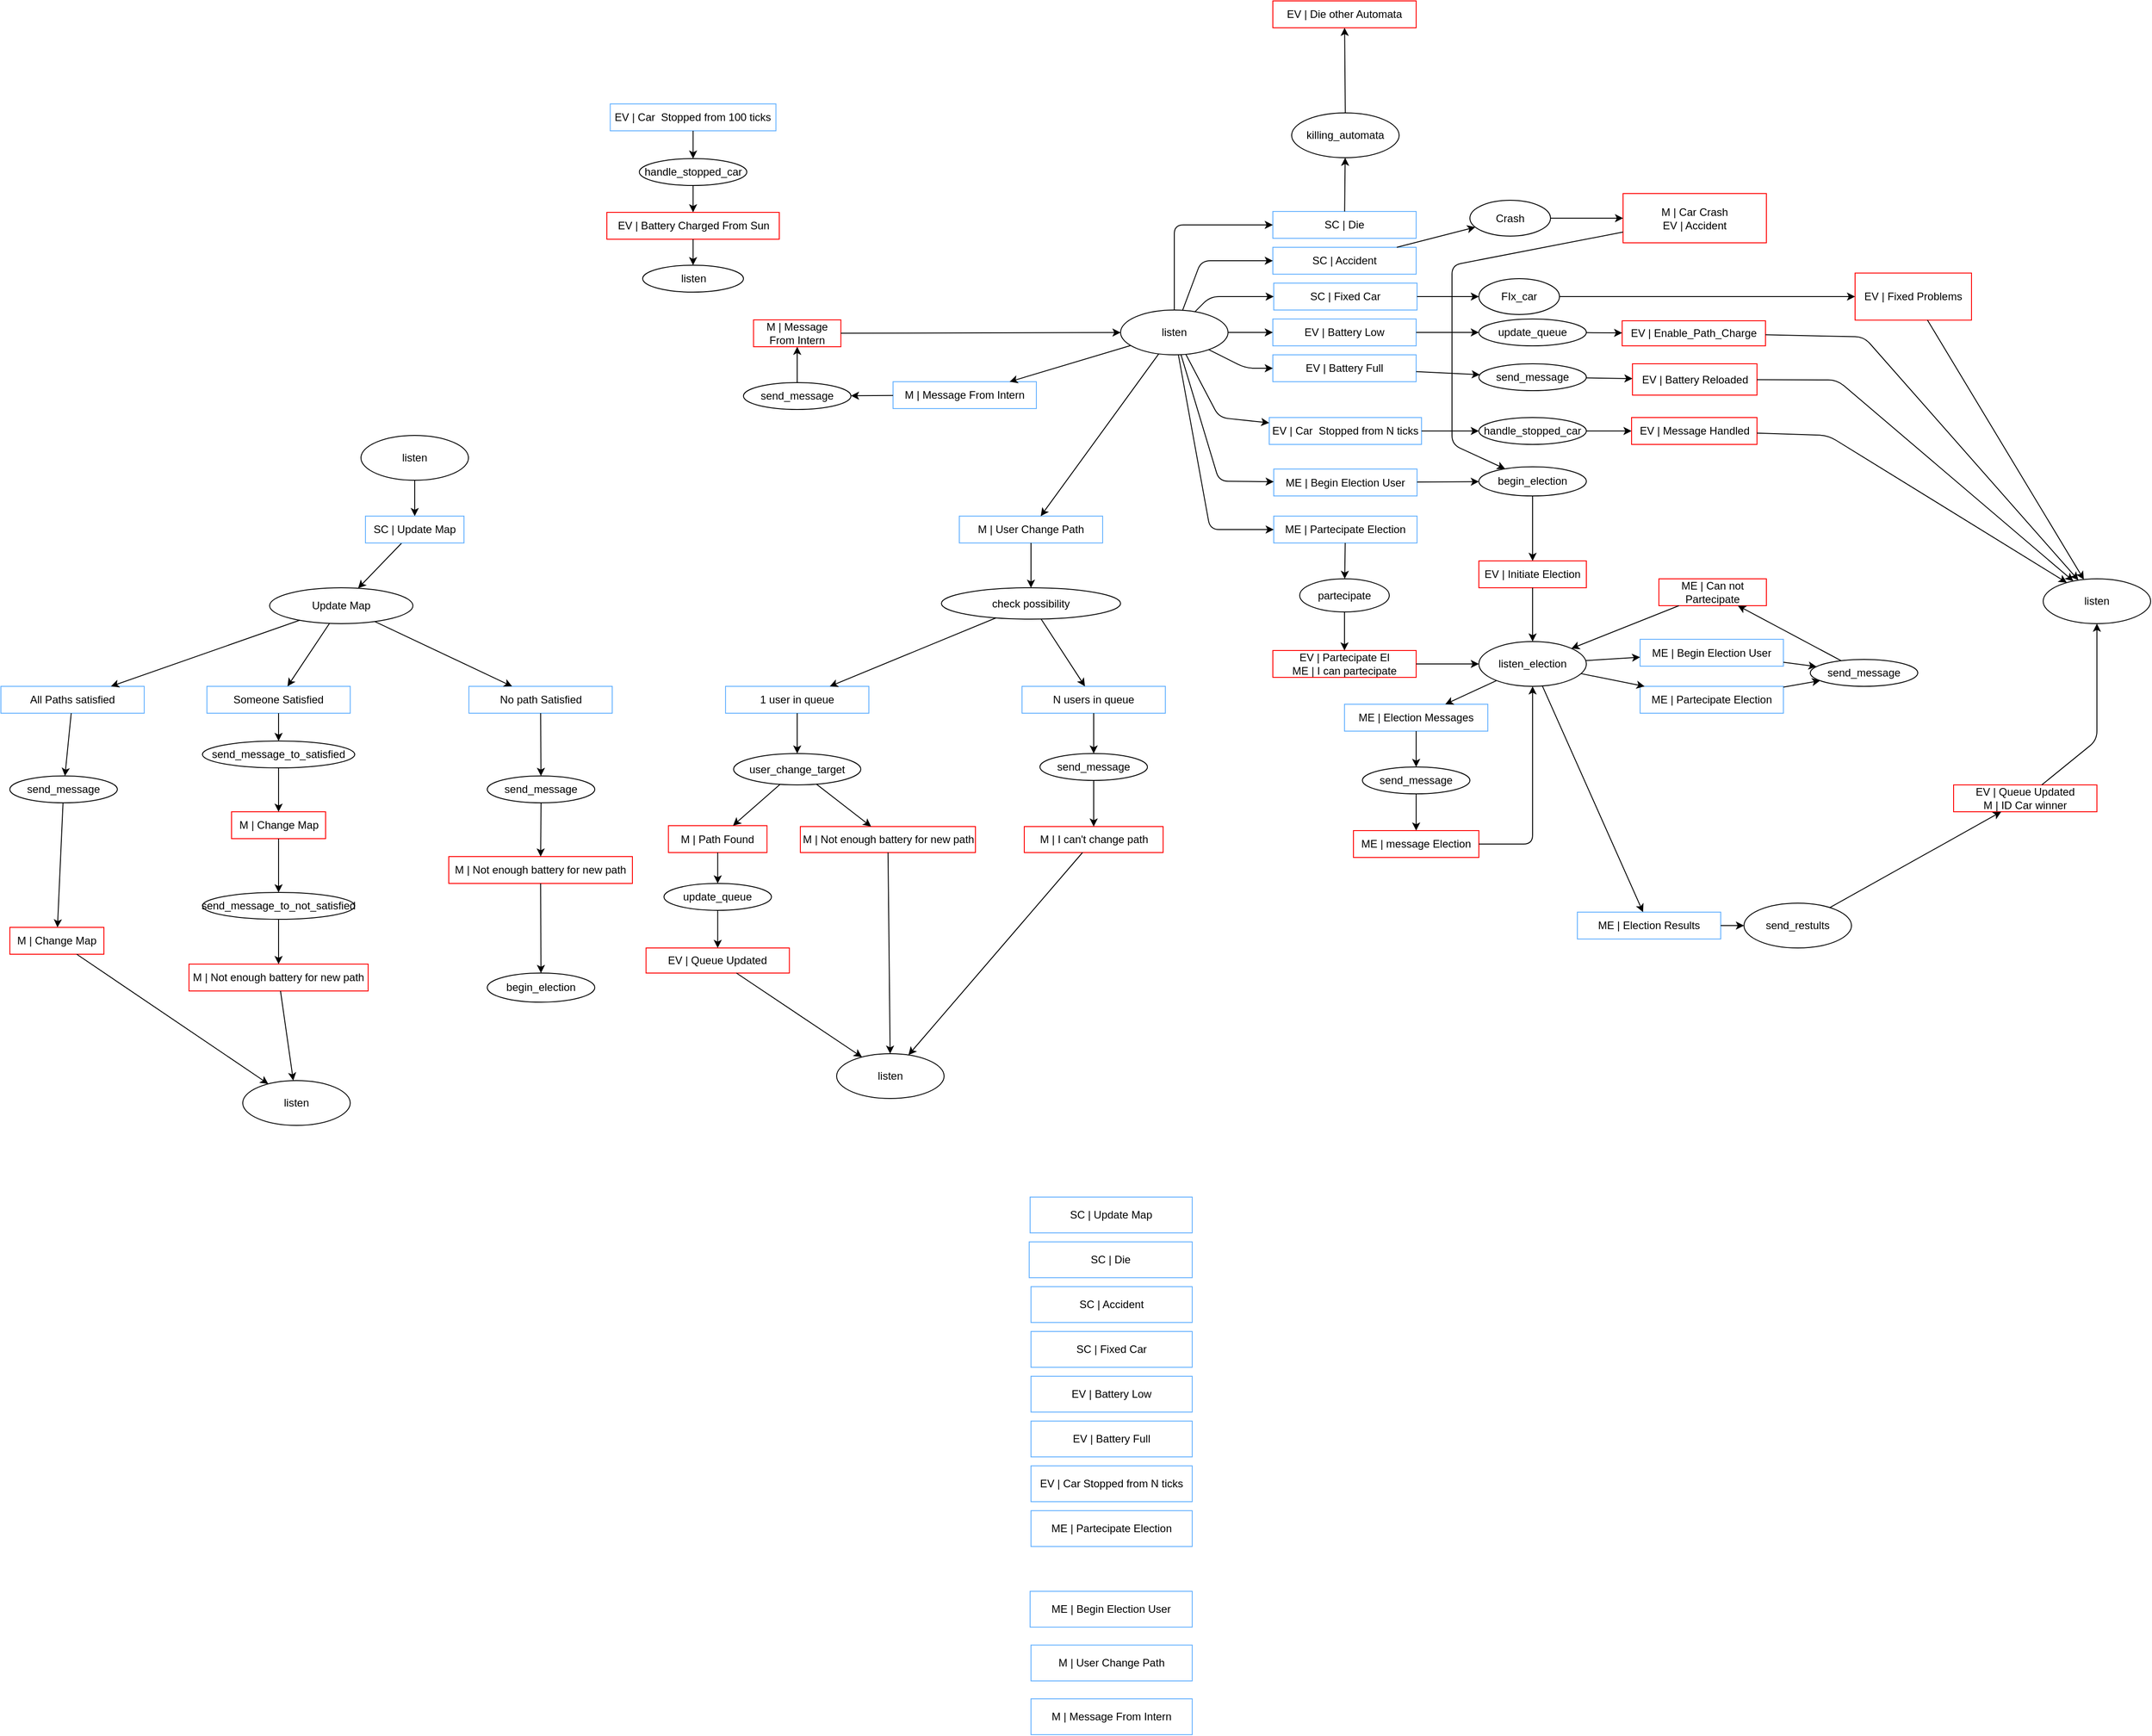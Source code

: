 <mxfile version="12.9.3" type="device"><diagram id="diEVyPswuaSnPdfDXMXA" name="Page-1"><mxGraphModel dx="2012" dy="685" grid="1" gridSize="10" guides="1" tooltips="1" connect="1" arrows="1" fold="1" page="1" pageScale="1" pageWidth="827" pageHeight="1169" math="0" shadow="0"><root><mxCell id="0"/><mxCell id="1" parent="0"/><mxCell id="9A-DgLwiPHJCtVqyq0sE-6" value="listen" style="ellipse;whiteSpace=wrap;html=1;" parent="1" vertex="1"><mxGeometry x="52" y="590" width="120" height="50" as="geometry"/></mxCell><mxCell id="9A-DgLwiPHJCtVqyq0sE-10" value="" style="endArrow=classic;html=1;" parent="1" source="9A-DgLwiPHJCtVqyq0sE-19" target="9A-DgLwiPHJCtVqyq0sE-11" edge="1"><mxGeometry width="50" height="50" relative="1" as="geometry"><mxPoint x="612.011" y="624.38" as="sourcePoint"/><mxPoint x="509.5" y="614.38" as="targetPoint"/></mxGeometry></mxCell><mxCell id="9A-DgLwiPHJCtVqyq0sE-11" value="Update Map" style="ellipse;whiteSpace=wrap;html=1;" parent="1" vertex="1"><mxGeometry x="-50" y="760" width="160" height="40" as="geometry"/></mxCell><mxCell id="9A-DgLwiPHJCtVqyq0sE-12" value="" style="endArrow=classic;html=1;" parent="1" source="9A-DgLwiPHJCtVqyq0sE-6" target="9A-DgLwiPHJCtVqyq0sE-19" edge="1"><mxGeometry width="50" height="50" relative="1" as="geometry"><mxPoint x="483" y="450" as="sourcePoint"/><mxPoint x="579.5" y="593.898" as="targetPoint"/></mxGeometry></mxCell><mxCell id="9A-DgLwiPHJCtVqyq0sE-19" value="SC | Update Map" style="rounded=0;whiteSpace=wrap;html=1;strokeColor=#66B2FF;fillColor=none;" parent="1" vertex="1"><mxGeometry x="57" y="680" width="110" height="30" as="geometry"/></mxCell><mxCell id="9A-DgLwiPHJCtVqyq0sE-20" value="M | Change Map" style="rounded=0;whiteSpace=wrap;html=1;fillColor=none;strokeColor=#FF0000;" parent="1" vertex="1"><mxGeometry x="-340" y="1139" width="105" height="30" as="geometry"/></mxCell><mxCell id="9A-DgLwiPHJCtVqyq0sE-33" value="M | Not enough battery for new path" style="rounded=0;whiteSpace=wrap;html=1;fillColor=none;strokeColor=#FF0000;" parent="1" vertex="1"><mxGeometry x="150" y="1060" width="205" height="30" as="geometry"/></mxCell><mxCell id="0N1SVB-IBlqVFshmGS0s-6" value="listen" style="ellipse;whiteSpace=wrap;html=1;" parent="1" vertex="1"><mxGeometry x="900" y="450" width="120" height="50" as="geometry"/></mxCell><mxCell id="0N1SVB-IBlqVFshmGS0s-8" value="M | User Change Path" style="rounded=0;whiteSpace=wrap;html=1;strokeColor=#66B2FF;fillColor=none;" parent="1" vertex="1"><mxGeometry x="720" y="680" width="160" height="30" as="geometry"/></mxCell><mxCell id="0N1SVB-IBlqVFshmGS0s-9" value="SC | Accident" style="rounded=0;whiteSpace=wrap;html=1;strokeColor=#66B2FF;fillColor=none;" parent="1" vertex="1"><mxGeometry x="1070" y="380" width="160" height="30" as="geometry"/></mxCell><mxCell id="0N1SVB-IBlqVFshmGS0s-10" value="EV | Battery Low" style="rounded=0;whiteSpace=wrap;html=1;strokeColor=#66B2FF;fillColor=none;" parent="1" vertex="1"><mxGeometry x="1070" y="460" width="160" height="30" as="geometry"/></mxCell><mxCell id="0N1SVB-IBlqVFshmGS0s-11" value="EV | Battery Full" style="rounded=0;whiteSpace=wrap;html=1;strokeColor=#66B2FF;fillColor=none;" parent="1" vertex="1"><mxGeometry x="1070" y="500" width="160" height="30" as="geometry"/></mxCell><mxCell id="0N1SVB-IBlqVFshmGS0s-12" value="SC | Die" style="rounded=0;whiteSpace=wrap;html=1;strokeColor=#66B2FF;fillColor=none;" parent="1" vertex="1"><mxGeometry x="1070" y="340" width="160" height="30" as="geometry"/></mxCell><mxCell id="0N1SVB-IBlqVFshmGS0s-14" value="ME | Begin Election User" style="rounded=0;whiteSpace=wrap;html=1;strokeColor=#66B2FF;fillColor=none;" parent="1" vertex="1"><mxGeometry x="1071" y="627.5" width="160" height="30" as="geometry"/></mxCell><mxCell id="0N1SVB-IBlqVFshmGS0s-15" value="ME | Partecipate Election" style="rounded=0;whiteSpace=wrap;html=1;strokeColor=#66B2FF;fillColor=none;" parent="1" vertex="1"><mxGeometry x="1071" y="680" width="160" height="30" as="geometry"/></mxCell><mxCell id="0N1SVB-IBlqVFshmGS0s-18" value="" style="endArrow=classic;html=1;" parent="1" source="0N1SVB-IBlqVFshmGS0s-10" target="0N1SVB-IBlqVFshmGS0s-59" edge="1"><mxGeometry width="50" height="50" relative="1" as="geometry"><mxPoint x="1400" y="540" as="sourcePoint"/><mxPoint x="1300" y="475" as="targetPoint"/></mxGeometry></mxCell><mxCell id="0N1SVB-IBlqVFshmGS0s-20" value="" style="endArrow=classic;html=1;" parent="1" source="0N1SVB-IBlqVFshmGS0s-12" target="0N1SVB-IBlqVFshmGS0s-21" edge="1"><mxGeometry width="50" height="50" relative="1" as="geometry"><mxPoint x="1130" y="310" as="sourcePoint"/><mxPoint x="1140" y="250" as="targetPoint"/></mxGeometry></mxCell><mxCell id="0N1SVB-IBlqVFshmGS0s-21" value="killing_automata" style="ellipse;whiteSpace=wrap;html=1;" parent="1" vertex="1"><mxGeometry x="1091" y="230" width="120" height="50" as="geometry"/></mxCell><mxCell id="0N1SVB-IBlqVFshmGS0s-22" value="" style="endArrow=classic;html=1;" parent="1" source="0N1SVB-IBlqVFshmGS0s-21" target="0N1SVB-IBlqVFshmGS0s-23" edge="1"><mxGeometry width="50" height="50" relative="1" as="geometry"><mxPoint x="1120" y="170" as="sourcePoint"/><mxPoint x="1157" y="140" as="targetPoint"/></mxGeometry></mxCell><mxCell id="0N1SVB-IBlqVFshmGS0s-23" value="EV | Die other Automata" style="rounded=0;whiteSpace=wrap;html=1;strokeColor=#FF0000;fillColor=none;" parent="1" vertex="1"><mxGeometry x="1070" y="105" width="160" height="30" as="geometry"/></mxCell><mxCell id="0N1SVB-IBlqVFshmGS0s-24" value="" style="endArrow=classic;html=1;" parent="1" source="0N1SVB-IBlqVFshmGS0s-6" target="0N1SVB-IBlqVFshmGS0s-12" edge="1"><mxGeometry width="50" height="50" relative="1" as="geometry"><mxPoint x="1000" y="400" as="sourcePoint"/><mxPoint x="1050" y="350" as="targetPoint"/><Array as="points"><mxPoint x="960" y="355"/></Array></mxGeometry></mxCell><mxCell id="0N1SVB-IBlqVFshmGS0s-29" value="" style="endArrow=classic;html=1;" parent="1" source="0N1SVB-IBlqVFshmGS0s-6" target="0N1SVB-IBlqVFshmGS0s-10" edge="1"><mxGeometry width="50" height="50" relative="1" as="geometry"><mxPoint x="1010" y="440" as="sourcePoint"/><mxPoint x="1060" y="390" as="targetPoint"/></mxGeometry></mxCell><mxCell id="0N1SVB-IBlqVFshmGS0s-33" value="EV | Car&amp;nbsp; Stopped from N ticks" style="rounded=0;whiteSpace=wrap;html=1;strokeColor=#66B2FF;fillColor=none;" parent="1" vertex="1"><mxGeometry x="1066" y="570" width="170" height="30" as="geometry"/></mxCell><mxCell id="0N1SVB-IBlqVFshmGS0s-35" value="" style="endArrow=classic;html=1;" parent="1" source="0N1SVB-IBlqVFshmGS0s-6" target="0N1SVB-IBlqVFshmGS0s-11" edge="1"><mxGeometry width="50" height="50" relative="1" as="geometry"><mxPoint x="980" y="570" as="sourcePoint"/><mxPoint x="1030" y="520" as="targetPoint"/><Array as="points"><mxPoint x="1040" y="515"/></Array></mxGeometry></mxCell><mxCell id="0N1SVB-IBlqVFshmGS0s-36" value="" style="endArrow=classic;html=1;" parent="1" source="0N1SVB-IBlqVFshmGS0s-11" target="0N1SVB-IBlqVFshmGS0s-37" edge="1"><mxGeometry width="50" height="50" relative="1" as="geometry"><mxPoint x="1320" y="580" as="sourcePoint"/><mxPoint x="1320" y="540" as="targetPoint"/></mxGeometry></mxCell><mxCell id="0N1SVB-IBlqVFshmGS0s-37" value="send_message" style="ellipse;whiteSpace=wrap;html=1;" parent="1" vertex="1"><mxGeometry x="1300" y="510" width="120" height="30" as="geometry"/></mxCell><mxCell id="0N1SVB-IBlqVFshmGS0s-38" value="" style="endArrow=classic;html=1;" parent="1" source="0N1SVB-IBlqVFshmGS0s-37" target="0N1SVB-IBlqVFshmGS0s-39" edge="1"><mxGeometry width="50" height="50" relative="1" as="geometry"><mxPoint x="1470" y="580" as="sourcePoint"/><mxPoint x="1490" y="545" as="targetPoint"/></mxGeometry></mxCell><mxCell id="0N1SVB-IBlqVFshmGS0s-39" value="EV | Battery Reloaded" style="rounded=0;whiteSpace=wrap;html=1;strokeColor=#FF0000;fillColor=none;" parent="1" vertex="1"><mxGeometry x="1471.5" y="510" width="139" height="35" as="geometry"/></mxCell><mxCell id="0N1SVB-IBlqVFshmGS0s-40" value="" style="endArrow=classic;html=1;" parent="1" source="0N1SVB-IBlqVFshmGS0s-39" target="0N1SVB-IBlqVFshmGS0s-122" edge="1"><mxGeometry width="50" height="50" relative="1" as="geometry"><mxPoint x="1560" y="650" as="sourcePoint"/><mxPoint x="1640" y="545" as="targetPoint"/><Array as="points"><mxPoint x="1700" y="528"/></Array></mxGeometry></mxCell><mxCell id="0N1SVB-IBlqVFshmGS0s-41" value="handle_stopped_car" style="ellipse;whiteSpace=wrap;html=1;" parent="1" vertex="1"><mxGeometry x="1300" y="570" width="120" height="30" as="geometry"/></mxCell><mxCell id="0N1SVB-IBlqVFshmGS0s-42" value="" style="endArrow=classic;html=1;" parent="1" source="0N1SVB-IBlqVFshmGS0s-6" target="0N1SVB-IBlqVFshmGS0s-33" edge="1"><mxGeometry width="50" height="50" relative="1" as="geometry"><mxPoint x="990" y="580" as="sourcePoint"/><mxPoint x="1040" y="530" as="targetPoint"/><Array as="points"><mxPoint x="1010" y="570"/></Array></mxGeometry></mxCell><mxCell id="0N1SVB-IBlqVFshmGS0s-43" value="" style="endArrow=classic;html=1;" parent="1" source="0N1SVB-IBlqVFshmGS0s-33" target="0N1SVB-IBlqVFshmGS0s-41" edge="1"><mxGeometry width="50" height="50" relative="1" as="geometry"><mxPoint x="1330" y="710" as="sourcePoint"/><mxPoint x="1380" y="660" as="targetPoint"/></mxGeometry></mxCell><mxCell id="0N1SVB-IBlqVFshmGS0s-44" value="" style="endArrow=classic;html=1;" parent="1" source="0N1SVB-IBlqVFshmGS0s-41" target="0N1SVB-IBlqVFshmGS0s-45" edge="1"><mxGeometry width="50" height="50" relative="1" as="geometry"><mxPoint x="1500" y="660" as="sourcePoint"/><mxPoint x="1480" y="610" as="targetPoint"/></mxGeometry></mxCell><mxCell id="0N1SVB-IBlqVFshmGS0s-45" value="EV | Message Handled" style="rounded=0;whiteSpace=wrap;html=1;strokeColor=#FF0000;fillColor=none;" parent="1" vertex="1"><mxGeometry x="1470.5" y="570" width="140" height="30" as="geometry"/></mxCell><mxCell id="0N1SVB-IBlqVFshmGS0s-48" value="" style="endArrow=classic;html=1;" parent="1" source="0N1SVB-IBlqVFshmGS0s-45" target="0N1SVB-IBlqVFshmGS0s-122" edge="1"><mxGeometry width="50" height="50" relative="1" as="geometry"><mxPoint x="1510" y="720" as="sourcePoint"/><mxPoint x="1640" y="615" as="targetPoint"/><Array as="points"><mxPoint x="1690" y="590"/></Array></mxGeometry></mxCell><mxCell id="0N1SVB-IBlqVFshmGS0s-49" value="handle_stopped_car" style="ellipse;whiteSpace=wrap;html=1;" parent="1" vertex="1"><mxGeometry x="362.75" y="281" width="120" height="30" as="geometry"/></mxCell><mxCell id="0N1SVB-IBlqVFshmGS0s-50" value="" style="endArrow=classic;html=1;" parent="1" source="0N1SVB-IBlqVFshmGS0s-49" target="0N1SVB-IBlqVFshmGS0s-51" edge="1"><mxGeometry width="50" height="50" relative="1" as="geometry"><mxPoint x="535.25" y="390" as="sourcePoint"/><mxPoint x="515.25" y="340" as="targetPoint"/></mxGeometry></mxCell><mxCell id="0N1SVB-IBlqVFshmGS0s-51" value="EV | Battery Charged From Sun" style="rounded=0;whiteSpace=wrap;html=1;strokeColor=#FF0000;fillColor=none;" parent="1" vertex="1"><mxGeometry x="326.5" y="341" width="192.5" height="30" as="geometry"/></mxCell><mxCell id="0N1SVB-IBlqVFshmGS0s-52" value="EV | Car&amp;nbsp; Stopped from 100 ticks" style="rounded=0;whiteSpace=wrap;html=1;strokeColor=#66B2FF;fillColor=none;" parent="1" vertex="1"><mxGeometry x="330.25" y="220" width="185" height="30" as="geometry"/></mxCell><mxCell id="0N1SVB-IBlqVFshmGS0s-53" value="" style="endArrow=classic;html=1;" parent="1" source="0N1SVB-IBlqVFshmGS0s-52" target="0N1SVB-IBlqVFshmGS0s-49" edge="1"><mxGeometry width="50" height="50" relative="1" as="geometry"><mxPoint x="595.25" y="290" as="sourcePoint"/><mxPoint x="645.25" y="240" as="targetPoint"/></mxGeometry></mxCell><mxCell id="0N1SVB-IBlqVFshmGS0s-54" value="listen" style="ellipse;whiteSpace=wrap;html=1;" parent="1" vertex="1"><mxGeometry x="366.5" y="400" width="112.5" height="30" as="geometry"/></mxCell><mxCell id="0N1SVB-IBlqVFshmGS0s-55" value="" style="endArrow=classic;html=1;" parent="1" source="0N1SVB-IBlqVFshmGS0s-51" target="0N1SVB-IBlqVFshmGS0s-54" edge="1"><mxGeometry width="50" height="50" relative="1" as="geometry"><mxPoint x="565.25" y="440" as="sourcePoint"/><mxPoint x="615.25" y="390" as="targetPoint"/></mxGeometry></mxCell><mxCell id="0N1SVB-IBlqVFshmGS0s-59" value="update_queue" style="ellipse;whiteSpace=wrap;html=1;" parent="1" vertex="1"><mxGeometry x="1300" y="460" width="120" height="30" as="geometry"/></mxCell><mxCell id="0N1SVB-IBlqVFshmGS0s-60" value="EV | Enable_Path_Charge" style="rounded=0;whiteSpace=wrap;html=1;strokeColor=#FF0000;fillColor=none;" parent="1" vertex="1"><mxGeometry x="1460" y="462" width="160" height="28" as="geometry"/></mxCell><mxCell id="0N1SVB-IBlqVFshmGS0s-61" value="" style="endArrow=classic;html=1;" parent="1" source="0N1SVB-IBlqVFshmGS0s-59" target="0N1SVB-IBlqVFshmGS0s-60" edge="1"><mxGeometry width="50" height="50" relative="1" as="geometry"><mxPoint x="1620" y="960" as="sourcePoint"/><mxPoint x="1670" y="910" as="targetPoint"/></mxGeometry></mxCell><mxCell id="0N1SVB-IBlqVFshmGS0s-64" value="" style="endArrow=classic;html=1;" parent="1" source="0N1SVB-IBlqVFshmGS0s-60" target="0N1SVB-IBlqVFshmGS0s-122" edge="1"><mxGeometry width="50" height="50" relative="1" as="geometry"><mxPoint x="1370" y="1090" as="sourcePoint"/><mxPoint x="1374.306" y="1100.044" as="targetPoint"/><Array as="points"><mxPoint x="1730" y="480"/></Array></mxGeometry></mxCell><mxCell id="0N1SVB-IBlqVFshmGS0s-65" value="" style="endArrow=classic;html=1;" parent="1" source="0N1SVB-IBlqVFshmGS0s-6" target="0N1SVB-IBlqVFshmGS0s-9" edge="1"><mxGeometry width="50" height="50" relative="1" as="geometry"><mxPoint x="1000" y="450" as="sourcePoint"/><mxPoint x="1050" y="400" as="targetPoint"/><Array as="points"><mxPoint x="990" y="395"/></Array></mxGeometry></mxCell><mxCell id="0N1SVB-IBlqVFshmGS0s-66" value="" style="endArrow=classic;html=1;" parent="1" source="0N1SVB-IBlqVFshmGS0s-9" target="0N1SVB-IBlqVFshmGS0s-77" edge="1"><mxGeometry width="50" height="50" relative="1" as="geometry"><mxPoint x="1320" y="420" as="sourcePoint"/><mxPoint x="1280" y="395" as="targetPoint"/></mxGeometry></mxCell><mxCell id="0N1SVB-IBlqVFshmGS0s-77" value="Crash" style="ellipse;whiteSpace=wrap;html=1;" parent="1" vertex="1"><mxGeometry x="1290" y="327.5" width="90" height="40" as="geometry"/></mxCell><mxCell id="0N1SVB-IBlqVFshmGS0s-78" value="M | Car Crash&lt;br&gt;EV | Accident" style="rounded=0;whiteSpace=wrap;html=1;strokeColor=#FF0000;fillColor=none;" parent="1" vertex="1"><mxGeometry x="1461" y="320" width="160" height="55" as="geometry"/></mxCell><mxCell id="0N1SVB-IBlqVFshmGS0s-79" value="" style="endArrow=classic;html=1;" parent="1" source="0N1SVB-IBlqVFshmGS0s-77" target="0N1SVB-IBlqVFshmGS0s-78" edge="1"><mxGeometry width="50" height="50" relative="1" as="geometry"><mxPoint x="1360" y="380" as="sourcePoint"/><mxPoint x="1410" y="330" as="targetPoint"/></mxGeometry></mxCell><mxCell id="0N1SVB-IBlqVFshmGS0s-82" value="" style="endArrow=classic;html=1;" parent="1" source="0N1SVB-IBlqVFshmGS0s-78" target="0N1SVB-IBlqVFshmGS0s-111" edge="1"><mxGeometry width="50" height="50" relative="1" as="geometry"><mxPoint x="1560" y="370" as="sourcePoint"/><mxPoint x="1723.281" y="396.191" as="targetPoint"/><Array as="points"><mxPoint x="1270" y="400"/><mxPoint x="1270" y="600"/></Array></mxGeometry></mxCell><mxCell id="0N1SVB-IBlqVFshmGS0s-98" value="ME | Election Results" style="rounded=0;whiteSpace=wrap;html=1;strokeColor=#66B2FF;fillColor=none;" parent="1" vertex="1"><mxGeometry x="1410" y="1122" width="160" height="30" as="geometry"/></mxCell><mxCell id="0N1SVB-IBlqVFshmGS0s-99" value="send_restults" style="ellipse;whiteSpace=wrap;html=1;" parent="1" vertex="1"><mxGeometry x="1596" y="1112" width="120" height="50" as="geometry"/></mxCell><mxCell id="0N1SVB-IBlqVFshmGS0s-100" value="EV | Queue Updated&lt;br&gt;M | ID Car winner" style="rounded=0;whiteSpace=wrap;html=1;strokeColor=#FF0000;fillColor=none;" parent="1" vertex="1"><mxGeometry x="1830" y="980" width="160" height="30" as="geometry"/></mxCell><mxCell id="0N1SVB-IBlqVFshmGS0s-101" value="" style="endArrow=classic;html=1;" parent="1" source="0N1SVB-IBlqVFshmGS0s-99" target="0N1SVB-IBlqVFshmGS0s-100" edge="1"><mxGeometry width="50" height="50" relative="1" as="geometry"><mxPoint x="1726" y="1152" as="sourcePoint"/><mxPoint x="1756" y="1137" as="targetPoint"/></mxGeometry></mxCell><mxCell id="0N1SVB-IBlqVFshmGS0s-102" value="" style="endArrow=classic;html=1;" parent="1" source="0N1SVB-IBlqVFshmGS0s-100" target="0N1SVB-IBlqVFshmGS0s-122" edge="1"><mxGeometry width="50" height="50" relative="1" as="geometry"><mxPoint x="1580" y="760" as="sourcePoint"/><mxPoint x="1640" y="785" as="targetPoint"/><Array as="points"><mxPoint x="1990" y="930"/></Array></mxGeometry></mxCell><mxCell id="0N1SVB-IBlqVFshmGS0s-103" value="" style="endArrow=classic;html=1;" parent="1" source="0N1SVB-IBlqVFshmGS0s-98" target="0N1SVB-IBlqVFshmGS0s-99" edge="1"><mxGeometry width="50" height="50" relative="1" as="geometry"><mxPoint x="1656" y="1092" as="sourcePoint"/><mxPoint x="1706" y="1042" as="targetPoint"/></mxGeometry></mxCell><mxCell id="0N1SVB-IBlqVFshmGS0s-110" value="EV | Initiate Election" style="rounded=0;whiteSpace=wrap;html=1;strokeColor=#FF0000;" parent="1" vertex="1"><mxGeometry x="1300" y="730" width="120" height="30" as="geometry"/></mxCell><mxCell id="0N1SVB-IBlqVFshmGS0s-111" value="begin_election" style="ellipse;whiteSpace=wrap;html=1;" parent="1" vertex="1"><mxGeometry x="1300" y="625" width="120" height="32.5" as="geometry"/></mxCell><mxCell id="0N1SVB-IBlqVFshmGS0s-112" value="" style="endArrow=classic;html=1;" parent="1" source="0N1SVB-IBlqVFshmGS0s-111" target="0N1SVB-IBlqVFshmGS0s-110" edge="1"><mxGeometry width="50" height="50" relative="1" as="geometry"><mxPoint x="1345.972" y="783.746" as="sourcePoint"/><mxPoint x="1886" y="902" as="targetPoint"/></mxGeometry></mxCell><mxCell id="0N1SVB-IBlqVFshmGS0s-114" value="" style="endArrow=classic;html=1;" parent="1" source="0N1SVB-IBlqVFshmGS0s-14" target="0N1SVB-IBlqVFshmGS0s-111" edge="1"><mxGeometry width="50" height="50" relative="1" as="geometry"><mxPoint x="1490" y="770" as="sourcePoint"/><mxPoint x="1400" y="690" as="targetPoint"/><Array as="points"/></mxGeometry></mxCell><mxCell id="0N1SVB-IBlqVFshmGS0s-116" value="" style="endArrow=classic;html=1;" parent="1" source="0N1SVB-IBlqVFshmGS0s-6" target="0N1SVB-IBlqVFshmGS0s-15" edge="1"><mxGeometry width="50" height="50" relative="1" as="geometry"><mxPoint x="990" y="670" as="sourcePoint"/><mxPoint x="1040" y="620" as="targetPoint"/><Array as="points"><mxPoint x="1000" y="695"/></Array></mxGeometry></mxCell><mxCell id="0N1SVB-IBlqVFshmGS0s-117" value="partecipate" style="ellipse;whiteSpace=wrap;html=1;strokeColor=#000000;fillColor=#ffffff;" parent="1" vertex="1"><mxGeometry x="1100" y="750" width="100" height="37" as="geometry"/></mxCell><mxCell id="0N1SVB-IBlqVFshmGS0s-118" value="EV | Partecipate El&lt;br&gt;ME | I can partecipate" style="rounded=0;whiteSpace=wrap;html=1;strokeColor=#FF0000;fillColor=none;" parent="1" vertex="1"><mxGeometry x="1070" y="830" width="160" height="30" as="geometry"/></mxCell><mxCell id="0N1SVB-IBlqVFshmGS0s-119" value="" style="endArrow=classic;html=1;" parent="1" source="0N1SVB-IBlqVFshmGS0s-15" target="0N1SVB-IBlqVFshmGS0s-117" edge="1"><mxGeometry width="50" height="50" relative="1" as="geometry"><mxPoint x="1240" y="740" as="sourcePoint"/><mxPoint x="1290" y="690" as="targetPoint"/></mxGeometry></mxCell><mxCell id="0N1SVB-IBlqVFshmGS0s-120" value="" style="endArrow=classic;html=1;" parent="1" source="0N1SVB-IBlqVFshmGS0s-117" target="0N1SVB-IBlqVFshmGS0s-118" edge="1"><mxGeometry width="50" height="50" relative="1" as="geometry"><mxPoint x="1746" y="1072" as="sourcePoint"/><mxPoint x="1796" y="1022" as="targetPoint"/></mxGeometry></mxCell><mxCell id="0N1SVB-IBlqVFshmGS0s-121" value="" style="endArrow=classic;html=1;" parent="1" source="0N1SVB-IBlqVFshmGS0s-118" target="hM6_EnFnctpXg1yyvQwO-17" edge="1"><mxGeometry width="50" height="50" relative="1" as="geometry"><mxPoint x="1856" y="1012" as="sourcePoint"/><mxPoint x="1596" y="837" as="targetPoint"/></mxGeometry></mxCell><mxCell id="0N1SVB-IBlqVFshmGS0s-122" value="listen" style="ellipse;whiteSpace=wrap;html=1;" parent="1" vertex="1"><mxGeometry x="1930" y="750" width="120" height="50" as="geometry"/></mxCell><mxCell id="0N1SVB-IBlqVFshmGS0s-125" value="" style="endArrow=classic;html=1;" parent="1" source="0N1SVB-IBlqVFshmGS0s-6" target="0N1SVB-IBlqVFshmGS0s-14" edge="1"><mxGeometry width="50" height="50" relative="1" as="geometry"><mxPoint x="950" y="650" as="sourcePoint"/><mxPoint x="1000" y="600" as="targetPoint"/><Array as="points"><mxPoint x="1010" y="641"/></Array></mxGeometry></mxCell><mxCell id="0N1SVB-IBlqVFshmGS0s-126" value="" style="endArrow=classic;html=1;" parent="1" source="0N1SVB-IBlqVFshmGS0s-110" target="hM6_EnFnctpXg1yyvQwO-17" edge="1"><mxGeometry width="50" height="50" relative="1" as="geometry"><mxPoint x="1916" y="932" as="sourcePoint"/><mxPoint x="1596" y="822" as="targetPoint"/></mxGeometry></mxCell><mxCell id="0N1SVB-IBlqVFshmGS0s-137" value="SC | Fixed Car" style="rounded=0;whiteSpace=wrap;html=1;strokeColor=#66B2FF;fillColor=none;" parent="1" vertex="1"><mxGeometry x="1071" y="420" width="160" height="30" as="geometry"/></mxCell><mxCell id="0N1SVB-IBlqVFshmGS0s-138" value="" style="endArrow=classic;html=1;" parent="1" source="0N1SVB-IBlqVFshmGS0s-6" target="0N1SVB-IBlqVFshmGS0s-137" edge="1"><mxGeometry width="50" height="50" relative="1" as="geometry"><mxPoint x="1020" y="470" as="sourcePoint"/><mxPoint x="1070" y="420" as="targetPoint"/><Array as="points"><mxPoint x="1000" y="435"/></Array></mxGeometry></mxCell><mxCell id="0N1SVB-IBlqVFshmGS0s-139" value="FIx_car" style="ellipse;whiteSpace=wrap;html=1;" parent="1" vertex="1"><mxGeometry x="1300" y="415" width="90" height="40" as="geometry"/></mxCell><mxCell id="0N1SVB-IBlqVFshmGS0s-140" value="" style="endArrow=classic;html=1;" parent="1" source="0N1SVB-IBlqVFshmGS0s-139" target="0N1SVB-IBlqVFshmGS0s-141" edge="1"><mxGeometry width="50" height="50" relative="1" as="geometry"><mxPoint x="1670" y="490" as="sourcePoint"/><mxPoint x="1660" y="440" as="targetPoint"/></mxGeometry></mxCell><mxCell id="0N1SVB-IBlqVFshmGS0s-141" value="EV | Fixed Problems" style="rounded=0;whiteSpace=wrap;html=1;strokeColor=#FF0000;fillColor=none;" parent="1" vertex="1"><mxGeometry x="1720" y="408.75" width="130" height="52.5" as="geometry"/></mxCell><mxCell id="0N1SVB-IBlqVFshmGS0s-145" value="" style="endArrow=classic;html=1;" parent="1" source="0N1SVB-IBlqVFshmGS0s-137" target="0N1SVB-IBlqVFshmGS0s-139" edge="1"><mxGeometry width="50" height="50" relative="1" as="geometry"><mxPoint x="1280" y="370" as="sourcePoint"/><mxPoint x="1330" y="320" as="targetPoint"/></mxGeometry></mxCell><mxCell id="0N1SVB-IBlqVFshmGS0s-146" value="" style="endArrow=classic;html=1;" parent="1" source="0N1SVB-IBlqVFshmGS0s-141" target="0N1SVB-IBlqVFshmGS0s-122" edge="1"><mxGeometry width="50" height="50" relative="1" as="geometry"><mxPoint x="1910" y="550" as="sourcePoint"/><mxPoint x="1960" y="500" as="targetPoint"/></mxGeometry></mxCell><mxCell id="hM6_EnFnctpXg1yyvQwO-6" value="ME | Election Messages" style="rounded=0;whiteSpace=wrap;html=1;strokeColor=#66B2FF;fillColor=none;" parent="1" vertex="1"><mxGeometry x="1150" y="890" width="160" height="30" as="geometry"/></mxCell><mxCell id="hM6_EnFnctpXg1yyvQwO-9" value="" style="endArrow=classic;html=1;" parent="1" source="hM6_EnFnctpXg1yyvQwO-6" target="hM6_EnFnctpXg1yyvQwO-19" edge="1"><mxGeometry width="50" height="50" relative="1" as="geometry"><mxPoint x="1306" y="1012" as="sourcePoint"/><mxPoint x="1237.021" y="944.244" as="targetPoint"/></mxGeometry></mxCell><mxCell id="hM6_EnFnctpXg1yyvQwO-11" value="" style="endArrow=classic;html=1;" parent="1" source="hM6_EnFnctpXg1yyvQwO-19" target="hM6_EnFnctpXg1yyvQwO-12" edge="1"><mxGeometry width="50" height="50" relative="1" as="geometry"><mxPoint x="1356" y="947" as="sourcePoint"/><mxPoint x="1526" y="962" as="targetPoint"/></mxGeometry></mxCell><mxCell id="hM6_EnFnctpXg1yyvQwO-12" value="ME | message Election" style="rounded=0;whiteSpace=wrap;html=1;strokeColor=#FF0000;fillColor=none;" parent="1" vertex="1"><mxGeometry x="1160" y="1031" width="140" height="30" as="geometry"/></mxCell><mxCell id="hM6_EnFnctpXg1yyvQwO-17" value="listen_election" style="ellipse;whiteSpace=wrap;html=1;" parent="1" vertex="1"><mxGeometry x="1300" y="820" width="120" height="50" as="geometry"/></mxCell><mxCell id="hM6_EnFnctpXg1yyvQwO-18" value="" style="endArrow=classic;html=1;" parent="1" source="hM6_EnFnctpXg1yyvQwO-17" target="0N1SVB-IBlqVFshmGS0s-98" edge="1"><mxGeometry width="50" height="50" relative="1" as="geometry"><mxPoint x="1666" y="1062" as="sourcePoint"/><mxPoint x="1716" y="1012" as="targetPoint"/></mxGeometry></mxCell><mxCell id="hM6_EnFnctpXg1yyvQwO-19" value="send_message" style="ellipse;whiteSpace=wrap;html=1;" parent="1" vertex="1"><mxGeometry x="1170" y="960" width="120" height="30" as="geometry"/></mxCell><mxCell id="hM6_EnFnctpXg1yyvQwO-20" value="" style="endArrow=classic;html=1;" parent="1" source="hM6_EnFnctpXg1yyvQwO-17" target="hM6_EnFnctpXg1yyvQwO-6" edge="1"><mxGeometry width="50" height="50" relative="1" as="geometry"><mxPoint x="1256" y="942" as="sourcePoint"/><mxPoint x="1306" y="892" as="targetPoint"/></mxGeometry></mxCell><mxCell id="hM6_EnFnctpXg1yyvQwO-22" value="ME | Begin Election User" style="rounded=0;whiteSpace=wrap;html=1;strokeColor=#66B2FF;fillColor=none;" parent="1" vertex="1"><mxGeometry x="1480" y="817.5" width="160" height="30" as="geometry"/></mxCell><mxCell id="hM6_EnFnctpXg1yyvQwO-23" value="ME | Partecipate Election" style="rounded=0;whiteSpace=wrap;html=1;strokeColor=#66B2FF;fillColor=none;" parent="1" vertex="1"><mxGeometry x="1480" y="870" width="160" height="30" as="geometry"/></mxCell><mxCell id="hM6_EnFnctpXg1yyvQwO-24" value="" style="endArrow=classic;html=1;" parent="1" source="hM6_EnFnctpXg1yyvQwO-12" target="hM6_EnFnctpXg1yyvQwO-17" edge="1"><mxGeometry width="50" height="50" relative="1" as="geometry"><mxPoint x="1380" y="1010" as="sourcePoint"/><mxPoint x="1430" y="960" as="targetPoint"/><Array as="points"><mxPoint x="1360" y="1046"/></Array></mxGeometry></mxCell><mxCell id="hM6_EnFnctpXg1yyvQwO-25" value="" style="endArrow=classic;html=1;" parent="1" source="hM6_EnFnctpXg1yyvQwO-17" target="hM6_EnFnctpXg1yyvQwO-22" edge="1"><mxGeometry width="50" height="50" relative="1" as="geometry"><mxPoint x="1520" y="970" as="sourcePoint"/><mxPoint x="1570" y="920" as="targetPoint"/></mxGeometry></mxCell><mxCell id="hM6_EnFnctpXg1yyvQwO-26" value="" style="endArrow=classic;html=1;" parent="1" source="hM6_EnFnctpXg1yyvQwO-17" target="hM6_EnFnctpXg1yyvQwO-23" edge="1"><mxGeometry width="50" height="50" relative="1" as="geometry"><mxPoint x="1530" y="980" as="sourcePoint"/><mxPoint x="1580" y="930" as="targetPoint"/></mxGeometry></mxCell><mxCell id="hM6_EnFnctpXg1yyvQwO-27" value="send_message" style="ellipse;whiteSpace=wrap;html=1;" parent="1" vertex="1"><mxGeometry x="1670" y="840" width="120" height="30" as="geometry"/></mxCell><mxCell id="hM6_EnFnctpXg1yyvQwO-30" value="" style="endArrow=classic;html=1;" parent="1" source="hM6_EnFnctpXg1yyvQwO-23" target="hM6_EnFnctpXg1yyvQwO-27" edge="1"><mxGeometry width="50" height="50" relative="1" as="geometry"><mxPoint x="1700" y="950" as="sourcePoint"/><mxPoint x="1750" y="900" as="targetPoint"/></mxGeometry></mxCell><mxCell id="hM6_EnFnctpXg1yyvQwO-31" value="" style="endArrow=classic;html=1;" parent="1" source="hM6_EnFnctpXg1yyvQwO-22" target="hM6_EnFnctpXg1yyvQwO-27" edge="1"><mxGeometry width="50" height="50" relative="1" as="geometry"><mxPoint x="1610" y="790" as="sourcePoint"/><mxPoint x="1660" y="740" as="targetPoint"/></mxGeometry></mxCell><mxCell id="hM6_EnFnctpXg1yyvQwO-32" value="ME | Can not Partecipate" style="rounded=0;whiteSpace=wrap;html=1;strokeColor=#FF0000;" parent="1" vertex="1"><mxGeometry x="1501" y="750" width="120" height="30" as="geometry"/></mxCell><mxCell id="hM6_EnFnctpXg1yyvQwO-33" value="" style="endArrow=classic;html=1;" parent="1" source="hM6_EnFnctpXg1yyvQwO-27" target="hM6_EnFnctpXg1yyvQwO-32" edge="1"><mxGeometry width="50" height="50" relative="1" as="geometry"><mxPoint x="1680" y="800" as="sourcePoint"/><mxPoint x="1730" y="750" as="targetPoint"/></mxGeometry></mxCell><mxCell id="hM6_EnFnctpXg1yyvQwO-34" value="" style="endArrow=classic;html=1;" parent="1" source="hM6_EnFnctpXg1yyvQwO-32" target="hM6_EnFnctpXg1yyvQwO-17" edge="1"><mxGeometry width="50" height="50" relative="1" as="geometry"><mxPoint x="1430" y="750" as="sourcePoint"/><mxPoint x="1480" y="700" as="targetPoint"/></mxGeometry></mxCell><mxCell id="hM6_EnFnctpXg1yyvQwO-36" value="" style="endArrow=classic;html=1;" parent="1" source="0N1SVB-IBlqVFshmGS0s-6" target="0N1SVB-IBlqVFshmGS0s-8" edge="1"><mxGeometry width="50" height="50" relative="1" as="geometry"><mxPoint x="750" y="610" as="sourcePoint"/><mxPoint x="800" y="560" as="targetPoint"/></mxGeometry></mxCell><mxCell id="hM6_EnFnctpXg1yyvQwO-37" value="user_change_target" style="ellipse;whiteSpace=wrap;html=1;" parent="1" vertex="1"><mxGeometry x="468" y="945" width="142" height="35" as="geometry"/></mxCell><mxCell id="hM6_EnFnctpXg1yyvQwO-39" value="M | Not enough battery for new path" style="rounded=0;whiteSpace=wrap;html=1;fillColor=none;strokeColor=#FF0000;" parent="1" vertex="1"><mxGeometry x="542.5" y="1026.5" width="195.5" height="29" as="geometry"/></mxCell><mxCell id="hM6_EnFnctpXg1yyvQwO-40" value="M | Path Found" style="rounded=0;whiteSpace=wrap;html=1;fillColor=none;strokeColor=#FF0000;" parent="1" vertex="1"><mxGeometry x="395.25" y="1025.5" width="110" height="30" as="geometry"/></mxCell><mxCell id="hM6_EnFnctpXg1yyvQwO-41" value="" style="endArrow=classic;html=1;" parent="1" source="hM6_EnFnctpXg1yyvQwO-37" target="hM6_EnFnctpXg1yyvQwO-40" edge="1"><mxGeometry width="50" height="50" relative="1" as="geometry"><mxPoint x="572.75" y="1250" as="sourcePoint"/><mxPoint x="622.75" y="1200" as="targetPoint"/></mxGeometry></mxCell><mxCell id="hM6_EnFnctpXg1yyvQwO-42" value="" style="endArrow=classic;html=1;" parent="1" source="hM6_EnFnctpXg1yyvQwO-37" target="hM6_EnFnctpXg1yyvQwO-39" edge="1"><mxGeometry width="50" height="50" relative="1" as="geometry"><mxPoint x="262.75" y="1080" as="sourcePoint"/><mxPoint x="312.75" y="1030" as="targetPoint"/></mxGeometry></mxCell><mxCell id="hM6_EnFnctpXg1yyvQwO-43" value="check possibility" style="ellipse;whiteSpace=wrap;html=1;" parent="1" vertex="1"><mxGeometry x="700" y="760" width="200" height="35" as="geometry"/></mxCell><mxCell id="hM6_EnFnctpXg1yyvQwO-45" value="M | I can't change path" style="rounded=0;whiteSpace=wrap;html=1;fillColor=none;strokeColor=#FF0000;" parent="1" vertex="1"><mxGeometry x="792.5" y="1026.5" width="155" height="29" as="geometry"/></mxCell><mxCell id="hM6_EnFnctpXg1yyvQwO-48" value="1 user in queue" style="rounded=0;whiteSpace=wrap;html=1;strokeColor=#66B2FF;fillColor=none;" parent="1" vertex="1"><mxGeometry x="459" y="870" width="160" height="30" as="geometry"/></mxCell><mxCell id="hM6_EnFnctpXg1yyvQwO-49" value="N users in queue" style="rounded=0;whiteSpace=wrap;html=1;strokeColor=#66B2FF;fillColor=none;" parent="1" vertex="1"><mxGeometry x="790" y="870" width="160" height="30" as="geometry"/></mxCell><mxCell id="hM6_EnFnctpXg1yyvQwO-54" value="" style="endArrow=classic;html=1;" parent="1" source="0N1SVB-IBlqVFshmGS0s-8" target="hM6_EnFnctpXg1yyvQwO-43" edge="1"><mxGeometry width="50" height="50" relative="1" as="geometry"><mxPoint x="740" y="820" as="sourcePoint"/><mxPoint x="790" y="770" as="targetPoint"/></mxGeometry></mxCell><mxCell id="hM6_EnFnctpXg1yyvQwO-56" value="" style="endArrow=classic;html=1;" parent="1" source="hM6_EnFnctpXg1yyvQwO-43" target="hM6_EnFnctpXg1yyvQwO-48" edge="1"><mxGeometry width="50" height="50" relative="1" as="geometry"><mxPoint x="620" y="840" as="sourcePoint"/><mxPoint x="670" y="790" as="targetPoint"/></mxGeometry></mxCell><mxCell id="hM6_EnFnctpXg1yyvQwO-57" value="" style="endArrow=classic;html=1;" parent="1" source="hM6_EnFnctpXg1yyvQwO-48" target="hM6_EnFnctpXg1yyvQwO-37" edge="1"><mxGeometry width="50" height="50" relative="1" as="geometry"><mxPoint x="520" y="870" as="sourcePoint"/><mxPoint x="570" y="820" as="targetPoint"/></mxGeometry></mxCell><mxCell id="hM6_EnFnctpXg1yyvQwO-58" value="" style="endArrow=classic;html=1;" parent="1" source="hM6_EnFnctpXg1yyvQwO-43" target="hM6_EnFnctpXg1yyvQwO-49" edge="1"><mxGeometry width="50" height="50" relative="1" as="geometry"><mxPoint x="860" y="950" as="sourcePoint"/><mxPoint x="910" y="900" as="targetPoint"/></mxGeometry></mxCell><mxCell id="hM6_EnFnctpXg1yyvQwO-59" value="send_message" style="ellipse;whiteSpace=wrap;html=1;" parent="1" vertex="1"><mxGeometry x="810" y="945" width="120" height="30" as="geometry"/></mxCell><mxCell id="hM6_EnFnctpXg1yyvQwO-60" value="" style="endArrow=classic;html=1;" parent="1" source="hM6_EnFnctpXg1yyvQwO-49" target="hM6_EnFnctpXg1yyvQwO-59" edge="1"><mxGeometry width="50" height="50" relative="1" as="geometry"><mxPoint x="990" y="960" as="sourcePoint"/><mxPoint x="1040" y="910" as="targetPoint"/></mxGeometry></mxCell><mxCell id="hM6_EnFnctpXg1yyvQwO-61" value="" style="endArrow=classic;html=1;" parent="1" source="hM6_EnFnctpXg1yyvQwO-59" target="hM6_EnFnctpXg1yyvQwO-45" edge="1"><mxGeometry width="50" height="50" relative="1" as="geometry"><mxPoint x="1000" y="960" as="sourcePoint"/><mxPoint x="1050" y="910" as="targetPoint"/></mxGeometry></mxCell><mxCell id="hM6_EnFnctpXg1yyvQwO-62" value="" style="endArrow=classic;html=1;" parent="1" source="hM6_EnFnctpXg1yyvQwO-45" target="hM6_EnFnctpXg1yyvQwO-63" edge="1"><mxGeometry width="50" height="50" relative="1" as="geometry"><mxPoint x="930" y="830" as="sourcePoint"/><mxPoint x="930" y="1098" as="targetPoint"/></mxGeometry></mxCell><mxCell id="hM6_EnFnctpXg1yyvQwO-63" value="listen" style="ellipse;whiteSpace=wrap;html=1;" parent="1" vertex="1"><mxGeometry x="583" y="1280" width="120" height="50" as="geometry"/></mxCell><mxCell id="hM6_EnFnctpXg1yyvQwO-65" value="M | Message From Intern" style="rounded=0;whiteSpace=wrap;html=1;strokeColor=#66B2FF;fillColor=none;" parent="1" vertex="1"><mxGeometry x="646" y="530" width="160" height="30" as="geometry"/></mxCell><mxCell id="hM6_EnFnctpXg1yyvQwO-66" value="" style="endArrow=classic;html=1;" parent="1" source="0N1SVB-IBlqVFshmGS0s-6" target="hM6_EnFnctpXg1yyvQwO-65" edge="1"><mxGeometry width="50" height="50" relative="1" as="geometry"><mxPoint x="750" y="520" as="sourcePoint"/><mxPoint x="800" y="470" as="targetPoint"/></mxGeometry></mxCell><mxCell id="hM6_EnFnctpXg1yyvQwO-67" value="send_message" style="ellipse;whiteSpace=wrap;html=1;" parent="1" vertex="1"><mxGeometry x="479" y="531" width="120" height="30" as="geometry"/></mxCell><mxCell id="hM6_EnFnctpXg1yyvQwO-68" value="" style="endArrow=classic;html=1;" parent="1" source="hM6_EnFnctpXg1yyvQwO-65" target="hM6_EnFnctpXg1yyvQwO-67" edge="1"><mxGeometry width="50" height="50" relative="1" as="geometry"><mxPoint x="629" y="660" as="sourcePoint"/><mxPoint x="679" y="610" as="targetPoint"/></mxGeometry></mxCell><mxCell id="hM6_EnFnctpXg1yyvQwO-69" value="" style="endArrow=classic;html=1;" parent="1" source="hM6_EnFnctpXg1yyvQwO-67" target="hM6_EnFnctpXg1yyvQwO-70" edge="1"><mxGeometry width="50" height="50" relative="1" as="geometry"><mxPoint x="460" y="620" as="sourcePoint"/><mxPoint x="510" y="570" as="targetPoint"/></mxGeometry></mxCell><mxCell id="hM6_EnFnctpXg1yyvQwO-70" value="M | Message From Intern" style="rounded=0;whiteSpace=wrap;html=1;fillColor=none;strokeColor=#FF0000;" parent="1" vertex="1"><mxGeometry x="490.25" y="461" width="97.5" height="30" as="geometry"/></mxCell><mxCell id="hM6_EnFnctpXg1yyvQwO-71" value="" style="endArrow=classic;html=1;" parent="1" source="hM6_EnFnctpXg1yyvQwO-70" target="0N1SVB-IBlqVFshmGS0s-6" edge="1"><mxGeometry width="50" height="50" relative="1" as="geometry"><mxPoint x="620" y="510" as="sourcePoint"/><mxPoint x="670" y="460" as="targetPoint"/></mxGeometry></mxCell><mxCell id="hM6_EnFnctpXg1yyvQwO-72" value="" style="endArrow=classic;html=1;" parent="1" source="hM6_EnFnctpXg1yyvQwO-40" target="hM6_EnFnctpXg1yyvQwO-74" edge="1"><mxGeometry width="50" height="50" relative="1" as="geometry"><mxPoint x="670" y="1180" as="sourcePoint"/><mxPoint x="327" y="1150" as="targetPoint"/></mxGeometry></mxCell><mxCell id="hM6_EnFnctpXg1yyvQwO-73" value="" style="endArrow=classic;html=1;" parent="1" source="hM6_EnFnctpXg1yyvQwO-39" target="hM6_EnFnctpXg1yyvQwO-63" edge="1"><mxGeometry width="50" height="50" relative="1" as="geometry"><mxPoint x="460" y="1180" as="sourcePoint"/><mxPoint x="510" y="1130" as="targetPoint"/></mxGeometry></mxCell><mxCell id="hM6_EnFnctpXg1yyvQwO-74" value="update_queue" style="ellipse;whiteSpace=wrap;html=1;" parent="1" vertex="1"><mxGeometry x="390.25" y="1090" width="120" height="30" as="geometry"/></mxCell><mxCell id="hM6_EnFnctpXg1yyvQwO-75" value="EV | Queue Updated" style="rounded=0;whiteSpace=wrap;html=1;strokeColor=#FF0000;fillColor=none;" parent="1" vertex="1"><mxGeometry x="370.25" y="1162" width="160" height="28" as="geometry"/></mxCell><mxCell id="hM6_EnFnctpXg1yyvQwO-76" value="" style="endArrow=classic;html=1;" parent="1" source="hM6_EnFnctpXg1yyvQwO-74" target="hM6_EnFnctpXg1yyvQwO-75" edge="1"><mxGeometry width="50" height="50" relative="1" as="geometry"><mxPoint x="570" y="1350" as="sourcePoint"/><mxPoint x="620" y="1300" as="targetPoint"/></mxGeometry></mxCell><mxCell id="hM6_EnFnctpXg1yyvQwO-77" value="" style="endArrow=classic;html=1;" parent="1" source="hM6_EnFnctpXg1yyvQwO-75" target="hM6_EnFnctpXg1yyvQwO-63" edge="1"><mxGeometry width="50" height="50" relative="1" as="geometry"><mxPoint x="650" y="1340" as="sourcePoint"/><mxPoint x="700" y="1290" as="targetPoint"/></mxGeometry></mxCell><mxCell id="hM6_EnFnctpXg1yyvQwO-85" value="All Paths satisfied" style="rounded=0;whiteSpace=wrap;html=1;strokeColor=#66B2FF;fillColor=none;" parent="1" vertex="1"><mxGeometry x="-350" y="870" width="160" height="30" as="geometry"/></mxCell><mxCell id="hM6_EnFnctpXg1yyvQwO-86" value="send_message" style="ellipse;whiteSpace=wrap;html=1;" parent="1" vertex="1"><mxGeometry x="-340" y="970" width="120" height="30" as="geometry"/></mxCell><mxCell id="hM6_EnFnctpXg1yyvQwO-87" value="listen" style="ellipse;whiteSpace=wrap;html=1;" parent="1" vertex="1"><mxGeometry x="-80" y="1310" width="120" height="50" as="geometry"/></mxCell><mxCell id="hM6_EnFnctpXg1yyvQwO-88" value="" style="endArrow=classic;html=1;" parent="1" source="9A-DgLwiPHJCtVqyq0sE-11" target="hM6_EnFnctpXg1yyvQwO-85" edge="1"><mxGeometry width="50" height="50" relative="1" as="geometry"><mxPoint x="100" y="910" as="sourcePoint"/><mxPoint x="150" y="860" as="targetPoint"/></mxGeometry></mxCell><mxCell id="hM6_EnFnctpXg1yyvQwO-89" value="" style="endArrow=classic;html=1;" parent="1" source="hM6_EnFnctpXg1yyvQwO-85" target="hM6_EnFnctpXg1yyvQwO-86" edge="1"><mxGeometry width="50" height="50" relative="1" as="geometry"><mxPoint y="960" as="sourcePoint"/><mxPoint x="50" y="910" as="targetPoint"/></mxGeometry></mxCell><mxCell id="hM6_EnFnctpXg1yyvQwO-90" value="" style="endArrow=classic;html=1;" parent="1" source="hM6_EnFnctpXg1yyvQwO-86" target="9A-DgLwiPHJCtVqyq0sE-20" edge="1"><mxGeometry width="50" height="50" relative="1" as="geometry"><mxPoint x="-10" y="990" as="sourcePoint"/><mxPoint x="40" y="940" as="targetPoint"/></mxGeometry></mxCell><mxCell id="hM6_EnFnctpXg1yyvQwO-92" value="" style="endArrow=classic;html=1;" parent="1" source="9A-DgLwiPHJCtVqyq0sE-20" target="hM6_EnFnctpXg1yyvQwO-87" edge="1"><mxGeometry width="50" height="50" relative="1" as="geometry"><mxPoint x="-120" y="1130" as="sourcePoint"/><mxPoint x="-70" y="1080" as="targetPoint"/></mxGeometry></mxCell><mxCell id="hM6_EnFnctpXg1yyvQwO-93" value="Someone Satisfied" style="rounded=0;whiteSpace=wrap;html=1;strokeColor=#66B2FF;fillColor=none;" parent="1" vertex="1"><mxGeometry x="-120" y="870" width="160" height="30" as="geometry"/></mxCell><mxCell id="hM6_EnFnctpXg1yyvQwO-94" value="No path Satisfied" style="rounded=0;whiteSpace=wrap;html=1;strokeColor=#66B2FF;fillColor=none;" parent="1" vertex="1"><mxGeometry x="172.5" y="870" width="160" height="30" as="geometry"/></mxCell><mxCell id="hM6_EnFnctpXg1yyvQwO-95" value="" style="endArrow=classic;html=1;" parent="1" source="9A-DgLwiPHJCtVqyq0sE-11" target="hM6_EnFnctpXg1yyvQwO-94" edge="1"><mxGeometry width="50" height="50" relative="1" as="geometry"><mxPoint x="230" y="950" as="sourcePoint"/><mxPoint x="280" y="900" as="targetPoint"/></mxGeometry></mxCell><mxCell id="hM6_EnFnctpXg1yyvQwO-96" value="send_message" style="ellipse;whiteSpace=wrap;html=1;" parent="1" vertex="1"><mxGeometry x="193" y="970" width="120" height="30" as="geometry"/></mxCell><mxCell id="hM6_EnFnctpXg1yyvQwO-97" value="" style="endArrow=classic;html=1;" parent="1" source="hM6_EnFnctpXg1yyvQwO-94" target="hM6_EnFnctpXg1yyvQwO-96" edge="1"><mxGeometry width="50" height="50" relative="1" as="geometry"><mxPoint x="140" y="1020" as="sourcePoint"/><mxPoint x="190" y="970" as="targetPoint"/></mxGeometry></mxCell><mxCell id="hM6_EnFnctpXg1yyvQwO-98" value="" style="endArrow=classic;html=1;" parent="1" source="hM6_EnFnctpXg1yyvQwO-96" target="9A-DgLwiPHJCtVqyq0sE-33" edge="1"><mxGeometry width="50" height="50" relative="1" as="geometry"><mxPoint x="70" y="1040" as="sourcePoint"/><mxPoint x="120" y="990" as="targetPoint"/></mxGeometry></mxCell><mxCell id="hM6_EnFnctpXg1yyvQwO-99" value="begin_election" style="ellipse;whiteSpace=wrap;html=1;" parent="1" vertex="1"><mxGeometry x="193" y="1190" width="120" height="32.5" as="geometry"/></mxCell><mxCell id="hM6_EnFnctpXg1yyvQwO-100" value="" style="endArrow=classic;html=1;" parent="1" source="9A-DgLwiPHJCtVqyq0sE-33" target="hM6_EnFnctpXg1yyvQwO-99" edge="1"><mxGeometry width="50" height="50" relative="1" as="geometry"><mxPoint x="190" y="1260" as="sourcePoint"/><mxPoint x="240" y="1150" as="targetPoint"/></mxGeometry></mxCell><mxCell id="hM6_EnFnctpXg1yyvQwO-102" value="" style="endArrow=classic;html=1;" parent="1" source="9A-DgLwiPHJCtVqyq0sE-11" target="hM6_EnFnctpXg1yyvQwO-93" edge="1"><mxGeometry width="50" height="50" relative="1" as="geometry"><mxPoint x="30" y="980" as="sourcePoint"/><mxPoint x="80" y="930" as="targetPoint"/></mxGeometry></mxCell><mxCell id="hM6_EnFnctpXg1yyvQwO-103" value="" style="endArrow=classic;html=1;" parent="1" source="hM6_EnFnctpXg1yyvQwO-93" target="hM6_EnFnctpXg1yyvQwO-104" edge="1"><mxGeometry width="50" height="50" relative="1" as="geometry"><mxPoint y="1060" as="sourcePoint"/><mxPoint x="32" y="980" as="targetPoint"/></mxGeometry></mxCell><mxCell id="hM6_EnFnctpXg1yyvQwO-104" value="send_message_to_satisfied" style="ellipse;whiteSpace=wrap;html=1;" parent="1" vertex="1"><mxGeometry x="-125" y="931" width="170" height="30" as="geometry"/></mxCell><mxCell id="hM6_EnFnctpXg1yyvQwO-109" value="M | Change Map" style="rounded=0;whiteSpace=wrap;html=1;fillColor=none;strokeColor=#FF0000;" parent="1" vertex="1"><mxGeometry x="-92.5" y="1010" width="105" height="30" as="geometry"/></mxCell><mxCell id="hM6_EnFnctpXg1yyvQwO-110" value="" style="endArrow=classic;html=1;" parent="1" source="hM6_EnFnctpXg1yyvQwO-104" target="hM6_EnFnctpXg1yyvQwO-109" edge="1"><mxGeometry width="50" height="50" relative="1" as="geometry"><mxPoint x="40" y="1080" as="sourcePoint"/><mxPoint x="-77.857" y="1040" as="targetPoint"/></mxGeometry></mxCell><mxCell id="hM6_EnFnctpXg1yyvQwO-114" value="M | Not enough battery for new path" style="rounded=0;whiteSpace=wrap;html=1;fillColor=none;strokeColor=#FF0000;" parent="1" vertex="1"><mxGeometry x="-140" y="1180" width="200" height="30" as="geometry"/></mxCell><mxCell id="hM6_EnFnctpXg1yyvQwO-117" value="" style="endArrow=classic;html=1;" parent="1" source="hM6_EnFnctpXg1yyvQwO-114" target="hM6_EnFnctpXg1yyvQwO-87" edge="1"><mxGeometry width="50" height="50" relative="1" as="geometry"><mxPoint x="60" y="1210" as="sourcePoint"/><mxPoint x="110" y="1160" as="targetPoint"/></mxGeometry></mxCell><mxCell id="hM6_EnFnctpXg1yyvQwO-120" value="send_message_to_not_satisfied" style="ellipse;whiteSpace=wrap;html=1;" parent="1" vertex="1"><mxGeometry x="-125" y="1100" width="170" height="30" as="geometry"/></mxCell><mxCell id="hM6_EnFnctpXg1yyvQwO-122" value="" style="endArrow=classic;html=1;" parent="1" source="hM6_EnFnctpXg1yyvQwO-109" target="hM6_EnFnctpXg1yyvQwO-120" edge="1"><mxGeometry width="50" height="50" relative="1" as="geometry"><mxPoint x="10" y="1120" as="sourcePoint"/><mxPoint x="60" y="1070" as="targetPoint"/></mxGeometry></mxCell><mxCell id="hM6_EnFnctpXg1yyvQwO-123" value="" style="endArrow=classic;html=1;" parent="1" source="hM6_EnFnctpXg1yyvQwO-120" target="hM6_EnFnctpXg1yyvQwO-114" edge="1"><mxGeometry width="50" height="50" relative="1" as="geometry"><mxPoint x="-90" y="1170" as="sourcePoint"/><mxPoint x="-40" y="1120" as="targetPoint"/></mxGeometry></mxCell><mxCell id="Gj-5HMZ-pTBRIXh_6l-h-56" value="SC | Update Map" style="rounded=0;whiteSpace=wrap;html=1;strokeColor=#66B2FF;fillColor=none;" parent="1" vertex="1"><mxGeometry x="799" y="1440" width="181" height="40" as="geometry"/></mxCell><mxCell id="Gj-5HMZ-pTBRIXh_6l-h-57" value="M | User Change Path" style="rounded=0;whiteSpace=wrap;html=1;strokeColor=#66B2FF;fillColor=none;" parent="1" vertex="1"><mxGeometry x="800" y="1940" width="180" height="40" as="geometry"/></mxCell><mxCell id="Gj-5HMZ-pTBRIXh_6l-h-58" value="SC | Accident" style="rounded=0;whiteSpace=wrap;html=1;strokeColor=#66B2FF;fillColor=none;" parent="1" vertex="1"><mxGeometry x="800" y="1540" width="180" height="40" as="geometry"/></mxCell><mxCell id="Gj-5HMZ-pTBRIXh_6l-h-59" value="EV | Battery Low" style="rounded=0;whiteSpace=wrap;html=1;strokeColor=#66B2FF;fillColor=none;" parent="1" vertex="1"><mxGeometry x="800" y="1640" width="180" height="40" as="geometry"/></mxCell><mxCell id="Gj-5HMZ-pTBRIXh_6l-h-60" value="EV | Battery Full" style="rounded=0;whiteSpace=wrap;html=1;strokeColor=#66B2FF;fillColor=none;" parent="1" vertex="1"><mxGeometry x="800" y="1690" width="180" height="40" as="geometry"/></mxCell><mxCell id="Gj-5HMZ-pTBRIXh_6l-h-61" value="SC | Die" style="rounded=0;whiteSpace=wrap;html=1;strokeColor=#66B2FF;fillColor=none;" parent="1" vertex="1"><mxGeometry x="798" y="1490" width="182" height="40" as="geometry"/></mxCell><mxCell id="Gj-5HMZ-pTBRIXh_6l-h-62" value="ME | Begin Election User" style="rounded=0;whiteSpace=wrap;html=1;strokeColor=#66B2FF;fillColor=none;" parent="1" vertex="1"><mxGeometry x="799" y="1880" width="181" height="40" as="geometry"/></mxCell><mxCell id="Gj-5HMZ-pTBRIXh_6l-h-63" value="ME | Partecipate Election" style="rounded=0;whiteSpace=wrap;html=1;strokeColor=#66B2FF;fillColor=none;" parent="1" vertex="1"><mxGeometry x="800" y="1790" width="180" height="40" as="geometry"/></mxCell><mxCell id="Gj-5HMZ-pTBRIXh_6l-h-64" value="EV | Car Stopped from N ticks" style="rounded=0;whiteSpace=wrap;html=1;strokeColor=#66B2FF;fillColor=none;align=center;" parent="1" vertex="1"><mxGeometry x="800" y="1740" width="180" height="40" as="geometry"/></mxCell><mxCell id="Gj-5HMZ-pTBRIXh_6l-h-65" value="SC | Fixed Car" style="rounded=0;whiteSpace=wrap;html=1;strokeColor=#66B2FF;fillColor=none;" parent="1" vertex="1"><mxGeometry x="800" y="1590" width="180" height="40" as="geometry"/></mxCell><mxCell id="Gj-5HMZ-pTBRIXh_6l-h-67" value="M | Message From Intern" style="rounded=0;whiteSpace=wrap;html=1;strokeColor=#66B2FF;fillColor=none;" parent="1" vertex="1"><mxGeometry x="800" y="2000" width="180" height="40" as="geometry"/></mxCell></root></mxGraphModel></diagram></mxfile>